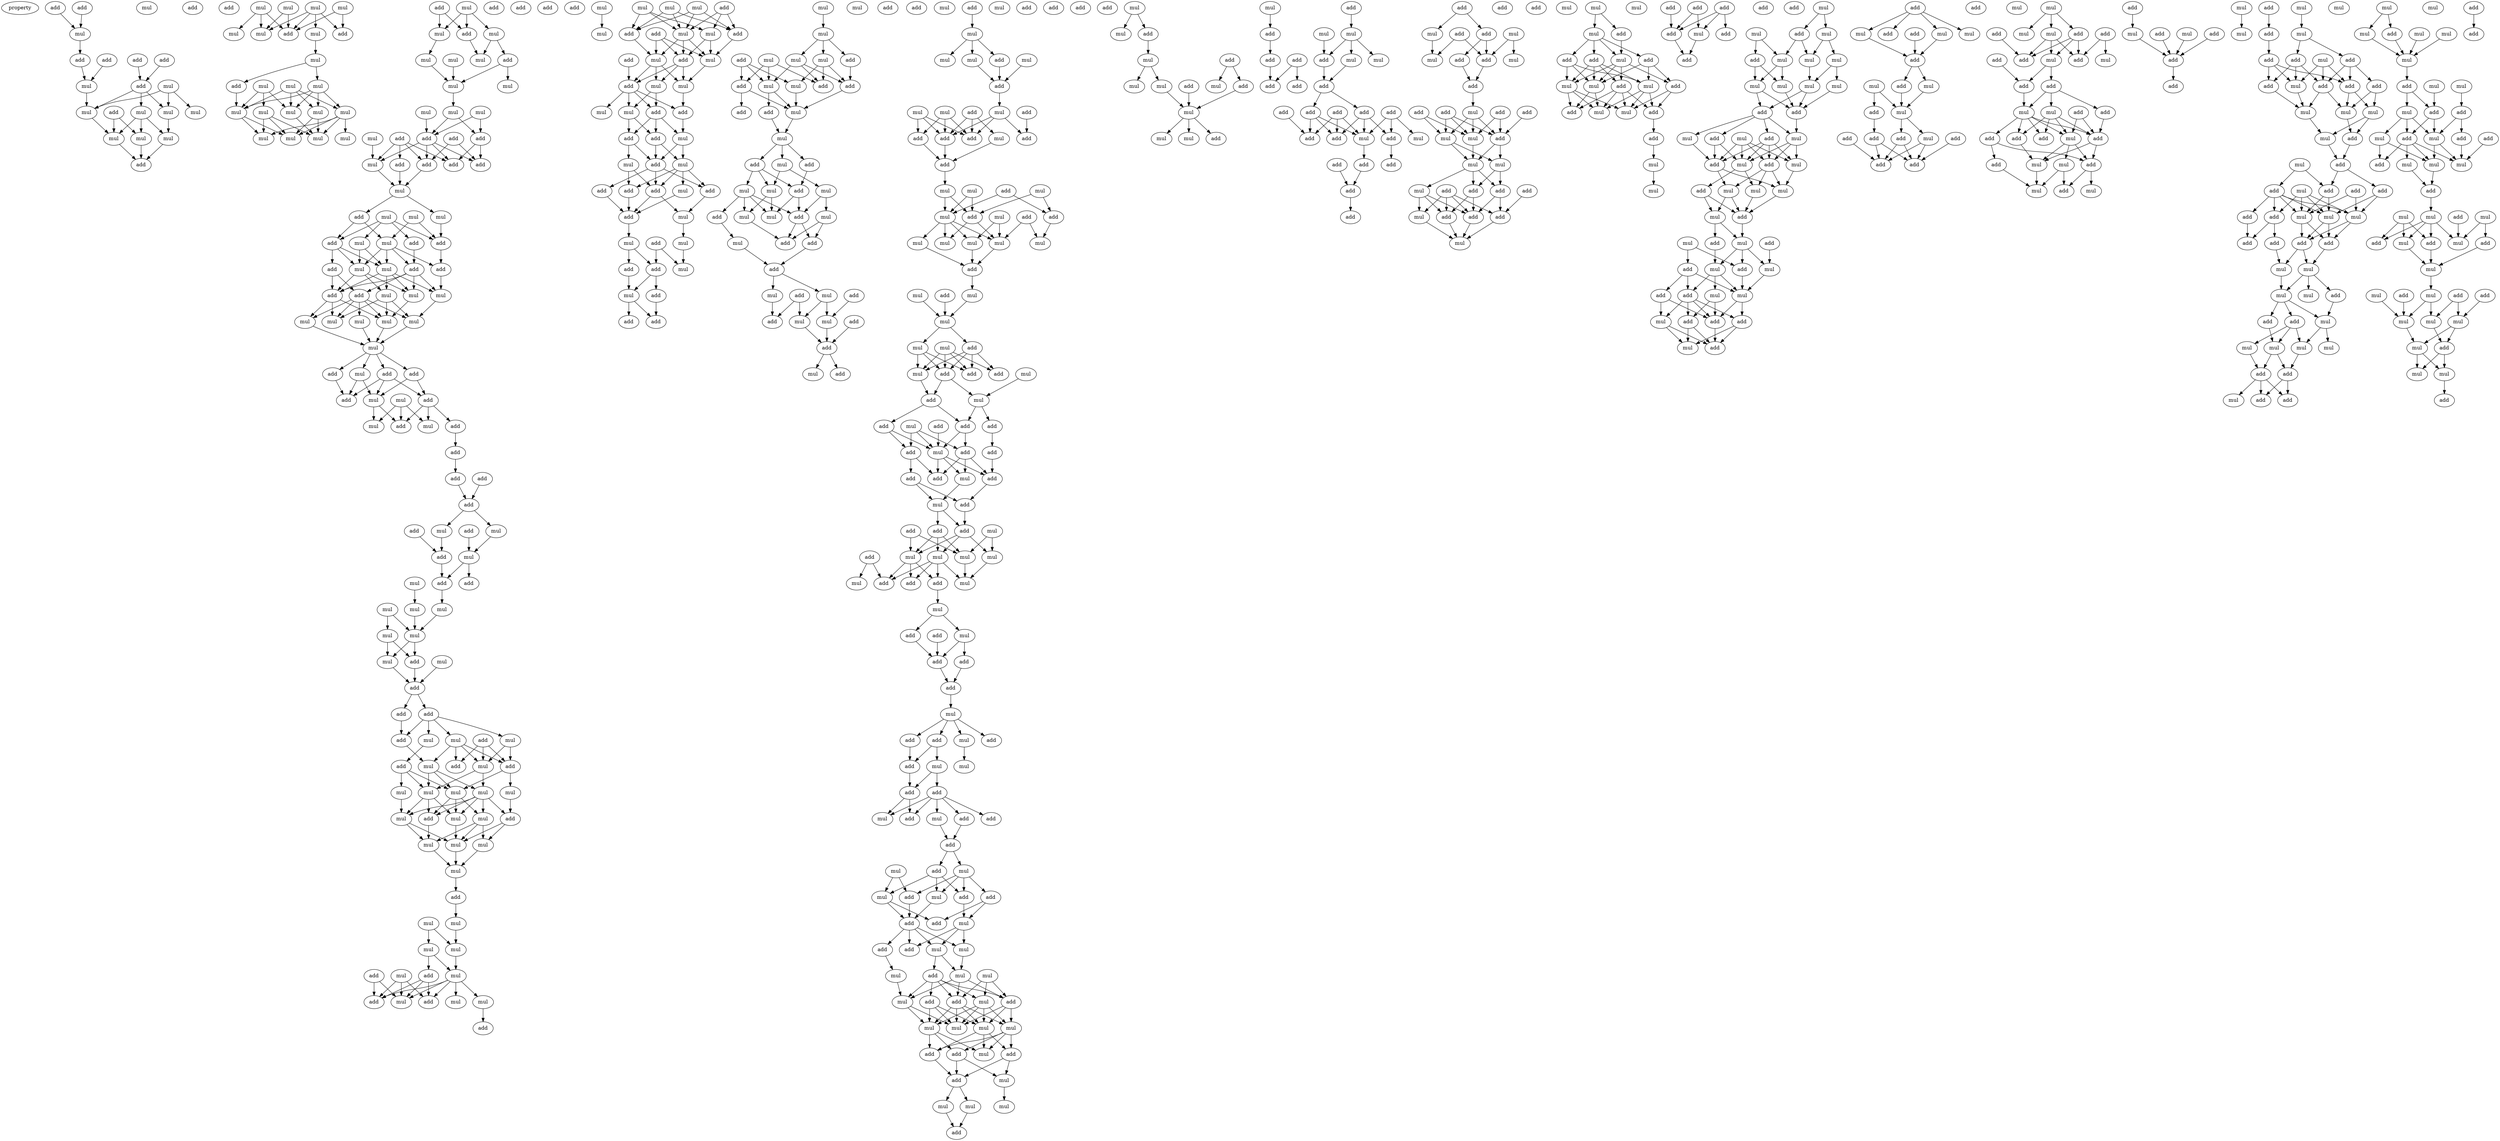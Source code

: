 digraph {
    node [fontcolor=black]
    property [mul=2,lf=1.3]
    0 [ label = add ];
    1 [ label = mul ];
    2 [ label = add ];
    3 [ label = mul ];
    4 [ label = add ];
    5 [ label = add ];
    6 [ label = add ];
    7 [ label = add ];
    8 [ label = add ];
    9 [ label = add ];
    10 [ label = mul ];
    11 [ label = mul ];
    12 [ label = mul ];
    13 [ label = mul ];
    14 [ label = add ];
    15 [ label = mul ];
    16 [ label = mul ];
    17 [ label = mul ];
    18 [ label = mul ];
    19 [ label = mul ];
    20 [ label = add ];
    21 [ label = add ];
    22 [ label = mul ];
    23 [ label = mul ];
    24 [ label = mul ];
    25 [ label = mul ];
    26 [ label = add ];
    27 [ label = mul ];
    28 [ label = mul ];
    29 [ label = add ];
    30 [ label = mul ];
    31 [ label = mul ];
    32 [ label = mul ];
    33 [ label = mul ];
    34 [ label = add ];
    35 [ label = mul ];
    36 [ label = mul ];
    37 [ label = mul ];
    38 [ label = mul ];
    39 [ label = mul ];
    40 [ label = mul ];
    41 [ label = mul ];
    42 [ label = mul ];
    43 [ label = mul ];
    44 [ label = mul ];
    45 [ label = add ];
    46 [ label = mul ];
    47 [ label = mul ];
    48 [ label = add ];
    49 [ label = mul ];
    50 [ label = mul ];
    51 [ label = mul ];
    52 [ label = add ];
    53 [ label = mul ];
    54 [ label = mul ];
    55 [ label = mul ];
    56 [ label = mul ];
    57 [ label = mul ];
    58 [ label = mul ];
    59 [ label = add ];
    60 [ label = add ];
    61 [ label = add ];
    62 [ label = mul ];
    63 [ label = add ];
    64 [ label = add ];
    65 [ label = add ];
    66 [ label = add ];
    67 [ label = add ];
    68 [ label = mul ];
    69 [ label = mul ];
    70 [ label = add ];
    71 [ label = add ];
    72 [ label = mul ];
    73 [ label = mul ];
    74 [ label = mul ];
    75 [ label = mul ];
    76 [ label = add ];
    77 [ label = add ];
    78 [ label = mul ];
    79 [ label = add ];
    80 [ label = add ];
    81 [ label = mul ];
    82 [ label = add ];
    83 [ label = add ];
    84 [ label = mul ];
    85 [ label = mul ];
    86 [ label = add ];
    87 [ label = mul ];
    88 [ label = mul ];
    89 [ label = add ];
    90 [ label = mul ];
    91 [ label = mul ];
    92 [ label = mul ];
    93 [ label = mul ];
    94 [ label = mul ];
    95 [ label = mul ];
    96 [ label = mul ];
    97 [ label = add ];
    98 [ label = add ];
    99 [ label = add ];
    100 [ label = add ];
    101 [ label = mul ];
    102 [ label = add ];
    103 [ label = mul ];
    104 [ label = mul ];
    105 [ label = add ];
    106 [ label = add ];
    107 [ label = mul ];
    108 [ label = add ];
    109 [ label = add ];
    110 [ label = add ];
    111 [ label = add ];
    112 [ label = add ];
    113 [ label = add ];
    114 [ label = add ];
    115 [ label = mul ];
    116 [ label = add ];
    117 [ label = mul ];
    118 [ label = add ];
    119 [ label = mul ];
    120 [ label = mul ];
    121 [ label = add ];
    122 [ label = add ];
    123 [ label = mul ];
    124 [ label = mul ];
    125 [ label = mul ];
    126 [ label = mul ];
    127 [ label = mul ];
    128 [ label = add ];
    129 [ label = add ];
    130 [ label = mul ];
    131 [ label = mul ];
    132 [ label = add ];
    133 [ label = add ];
    134 [ label = add ];
    135 [ label = mul ];
    136 [ label = add ];
    137 [ label = mul ];
    138 [ label = add ];
    139 [ label = mul ];
    140 [ label = add ];
    141 [ label = add ];
    142 [ label = add ];
    143 [ label = mul ];
    144 [ label = mul ];
    145 [ label = mul ];
    146 [ label = mul ];
    147 [ label = mul ];
    148 [ label = mul ];
    149 [ label = mul ];
    150 [ label = mul ];
    151 [ label = mul ];
    152 [ label = mul ];
    153 [ label = add ];
    154 [ label = add ];
    155 [ label = mul ];
    156 [ label = mul ];
    157 [ label = mul ];
    158 [ label = mul ];
    159 [ label = add ];
    160 [ label = mul ];
    161 [ label = mul ];
    162 [ label = mul ];
    163 [ label = mul ];
    164 [ label = mul ];
    165 [ label = add ];
    166 [ label = mul ];
    167 [ label = add ];
    168 [ label = mul ];
    169 [ label = mul ];
    170 [ label = mul ];
    171 [ label = add ];
    172 [ label = add ];
    173 [ label = add ];
    174 [ label = mul ];
    175 [ label = mul ];
    176 [ label = mul ];
    177 [ label = add ];
    178 [ label = mul ];
    179 [ label = mul ];
    180 [ label = add ];
    181 [ label = mul ];
    182 [ label = add ];
    183 [ label = mul ];
    184 [ label = add ];
    185 [ label = add ];
    186 [ label = add ];
    187 [ label = mul ];
    188 [ label = mul ];
    189 [ label = mul ];
    190 [ label = mul ];
    191 [ label = add ];
    192 [ label = add ];
    193 [ label = mul ];
    194 [ label = add ];
    195 [ label = mul ];
    196 [ label = add ];
    197 [ label = add ];
    198 [ label = mul ];
    199 [ label = add ];
    200 [ label = mul ];
    201 [ label = mul ];
    202 [ label = mul ];
    203 [ label = add ];
    204 [ label = add ];
    205 [ label = add ];
    206 [ label = add ];
    207 [ label = mul ];
    208 [ label = add ];
    209 [ label = add ];
    210 [ label = mul ];
    211 [ label = mul ];
    212 [ label = add ];
    213 [ label = mul ];
    214 [ label = add ];
    215 [ label = mul ];
    216 [ label = add ];
    217 [ label = mul ];
    218 [ label = add ];
    219 [ label = add ];
    220 [ label = mul ];
    221 [ label = add ];
    222 [ label = mul ];
    223 [ label = mul ];
    224 [ label = mul ];
    225 [ label = add ];
    226 [ label = add ];
    227 [ label = add ];
    228 [ label = mul ];
    229 [ label = mul ];
    230 [ label = add ];
    231 [ label = add ];
    232 [ label = add ];
    233 [ label = mul ];
    234 [ label = mul ];
    235 [ label = add ];
    236 [ label = mul ];
    237 [ label = mul ];
    238 [ label = add ];
    239 [ label = add ];
    240 [ label = mul ];
    241 [ label = add ];
    242 [ label = mul ];
    243 [ label = mul ];
    244 [ label = add ];
    245 [ label = add ];
    246 [ label = mul ];
    247 [ label = mul ];
    248 [ label = mul ];
    249 [ label = mul ];
    250 [ label = add ];
    251 [ label = add ];
    252 [ label = add ];
    253 [ label = add ];
    254 [ label = add ];
    255 [ label = add ];
    256 [ label = mul ];
    257 [ label = mul ];
    258 [ label = mul ];
    259 [ label = add ];
    260 [ label = mul ];
    261 [ label = add ];
    262 [ label = add ];
    263 [ label = mul ];
    264 [ label = add ];
    265 [ label = mul ];
    266 [ label = add ];
    267 [ label = mul ];
    268 [ label = mul ];
    269 [ label = mul ];
    270 [ label = mul ];
    271 [ label = add ];
    272 [ label = add ];
    273 [ label = mul ];
    274 [ label = add ];
    275 [ label = mul ];
    276 [ label = add ];
    277 [ label = mul ];
    278 [ label = mul ];
    279 [ label = add ];
    280 [ label = add ];
    281 [ label = add ];
    282 [ label = add ];
    283 [ label = mul ];
    284 [ label = add ];
    285 [ label = add ];
    286 [ label = mul ];
    287 [ label = add ];
    288 [ label = mul ];
    289 [ label = mul ];
    290 [ label = add ];
    291 [ label = mul ];
    292 [ label = add ];
    293 [ label = add ];
    294 [ label = mul ];
    295 [ label = mul ];
    296 [ label = mul ];
    297 [ label = mul ];
    298 [ label = mul ];
    299 [ label = mul ];
    300 [ label = add ];
    301 [ label = add ];
    302 [ label = mul ];
    303 [ label = add ];
    304 [ label = mul ];
    305 [ label = mul ];
    306 [ label = add ];
    307 [ label = mul ];
    308 [ label = mul ];
    309 [ label = add ];
    310 [ label = add ];
    311 [ label = mul ];
    312 [ label = add ];
    313 [ label = mul ];
    314 [ label = mul ];
    315 [ label = add ];
    316 [ label = add ];
    317 [ label = add ];
    318 [ label = add ];
    319 [ label = mul ];
    320 [ label = add ];
    321 [ label = add ];
    322 [ label = add ];
    323 [ label = add ];
    324 [ label = mul ];
    325 [ label = add ];
    326 [ label = add ];
    327 [ label = mul ];
    328 [ label = add ];
    329 [ label = add ];
    330 [ label = mul ];
    331 [ label = mul ];
    332 [ label = add ];
    333 [ label = add ];
    334 [ label = add ];
    335 [ label = mul ];
    336 [ label = add ];
    337 [ label = mul ];
    338 [ label = mul ];
    339 [ label = mul ];
    340 [ label = add ];
    341 [ label = mul ];
    342 [ label = mul ];
    343 [ label = add ];
    344 [ label = add ];
    345 [ label = mul ];
    346 [ label = add ];
    347 [ label = add ];
    348 [ label = mul ];
    349 [ label = add ];
    350 [ label = add ];
    351 [ label = add ];
    352 [ label = mul ];
    353 [ label = add ];
    354 [ label = add ];
    355 [ label = mul ];
    356 [ label = add ];
    357 [ label = add ];
    358 [ label = add ];
    359 [ label = mul ];
    360 [ label = mul ];
    361 [ label = add ];
    362 [ label = add ];
    363 [ label = mul ];
    364 [ label = mul ];
    365 [ label = add ];
    366 [ label = add ];
    367 [ label = add ];
    368 [ label = add ];
    369 [ label = mul ];
    370 [ label = mul ];
    371 [ label = add ];
    372 [ label = add ];
    373 [ label = mul ];
    374 [ label = add ];
    375 [ label = mul ];
    376 [ label = add ];
    377 [ label = add ];
    378 [ label = add ];
    379 [ label = mul ];
    380 [ label = add ];
    381 [ label = add ];
    382 [ label = mul ];
    383 [ label = mul ];
    384 [ label = mul ];
    385 [ label = mul ];
    386 [ label = mul ];
    387 [ label = add ];
    388 [ label = mul ];
    389 [ label = add ];
    390 [ label = add ];
    391 [ label = mul ];
    392 [ label = add ];
    393 [ label = mul ];
    394 [ label = mul ];
    395 [ label = mul ];
    396 [ label = mul ];
    397 [ label = add ];
    398 [ label = add ];
    399 [ label = mul ];
    400 [ label = add ];
    401 [ label = mul ];
    402 [ label = add ];
    403 [ label = mul ];
    404 [ label = add ];
    405 [ label = mul ];
    406 [ label = mul ];
    407 [ label = add ];
    408 [ label = mul ];
    409 [ label = mul ];
    410 [ label = add ];
    411 [ label = add ];
    412 [ label = mul ];
    413 [ label = mul ];
    414 [ label = add ];
    415 [ label = mul ];
    416 [ label = mul ];
    417 [ label = add ];
    418 [ label = mul ];
    419 [ label = mul ];
    420 [ label = mul ];
    421 [ label = add ];
    422 [ label = mul ];
    423 [ label = add ];
    424 [ label = add ];
    425 [ label = add ];
    426 [ label = add ];
    427 [ label = add ];
    428 [ label = mul ];
    429 [ label = mul ];
    430 [ label = add ];
    431 [ label = mul ];
    432 [ label = mul ];
    433 [ label = add ];
    434 [ label = add ];
    435 [ label = add ];
    436 [ label = add ];
    437 [ label = add ];
    438 [ label = add ];
    439 [ label = add ];
    440 [ label = add ];
    441 [ label = add ];
    442 [ label = mul ];
    443 [ label = mul ];
    444 [ label = add ];
    445 [ label = add ];
    446 [ label = add ];
    447 [ label = add ];
    448 [ label = add ];
    449 [ label = add ];
    450 [ label = add ];
    451 [ label = mul ];
    452 [ label = mul ];
    453 [ label = add ];
    454 [ label = add ];
    455 [ label = mul ];
    456 [ label = add ];
    457 [ label = mul ];
    458 [ label = add ];
    459 [ label = add ];
    460 [ label = add ];
    461 [ label = mul ];
    462 [ label = add ];
    463 [ label = add ];
    464 [ label = add ];
    465 [ label = mul ];
    466 [ label = mul ];
    467 [ label = add ];
    468 [ label = mul ];
    469 [ label = mul ];
    470 [ label = add ];
    471 [ label = add ];
    472 [ label = add ];
    473 [ label = mul ];
    474 [ label = add ];
    475 [ label = add ];
    476 [ label = add ];
    477 [ label = add ];
    478 [ label = mul ];
    479 [ label = mul ];
    480 [ label = add ];
    481 [ label = add ];
    482 [ label = mul ];
    483 [ label = mul ];
    484 [ label = add ];
    485 [ label = mul ];
    486 [ label = add ];
    487 [ label = mul ];
    488 [ label = add ];
    489 [ label = add ];
    490 [ label = add ];
    491 [ label = mul ];
    492 [ label = add ];
    493 [ label = mul ];
    494 [ label = mul ];
    495 [ label = mul ];
    496 [ label = add ];
    497 [ label = mul ];
    498 [ label = add ];
    499 [ label = add ];
    500 [ label = mul ];
    501 [ label = mul ];
    502 [ label = mul ];
    503 [ label = add ];
    504 [ label = add ];
    505 [ label = add ];
    506 [ label = add ];
    507 [ label = mul ];
    508 [ label = add ];
    509 [ label = add ];
    510 [ label = add ];
    511 [ label = add ];
    512 [ label = mul ];
    513 [ label = mul ];
    514 [ label = mul ];
    515 [ label = add ];
    516 [ label = mul ];
    517 [ label = mul ];
    518 [ label = add ];
    519 [ label = mul ];
    520 [ label = mul ];
    521 [ label = mul ];
    522 [ label = mul ];
    523 [ label = mul ];
    524 [ label = add ];
    525 [ label = add ];
    526 [ label = add ];
    527 [ label = mul ];
    528 [ label = mul ];
    529 [ label = add ];
    530 [ label = mul ];
    531 [ label = add ];
    532 [ label = add ];
    533 [ label = mul ];
    534 [ label = mul ];
    535 [ label = add ];
    536 [ label = mul ];
    537 [ label = mul ];
    538 [ label = mul ];
    539 [ label = mul ];
    540 [ label = add ];
    541 [ label = mul ];
    542 [ label = add ];
    543 [ label = add ];
    544 [ label = mul ];
    545 [ label = add ];
    546 [ label = mul ];
    547 [ label = add ];
    548 [ label = mul ];
    549 [ label = add ];
    550 [ label = mul ];
    551 [ label = add ];
    552 [ label = mul ];
    553 [ label = mul ];
    554 [ label = add ];
    555 [ label = add ];
    556 [ label = add ];
    557 [ label = mul ];
    558 [ label = add ];
    559 [ label = add ];
    560 [ label = mul ];
    561 [ label = add ];
    562 [ label = mul ];
    563 [ label = mul ];
    564 [ label = add ];
    565 [ label = add ];
    566 [ label = add ];
    567 [ label = add ];
    568 [ label = mul ];
    569 [ label = mul ];
    570 [ label = mul ];
    571 [ label = add ];
    572 [ label = add ];
    573 [ label = add ];
    574 [ label = add ];
    575 [ label = add ];
    576 [ label = mul ];
    577 [ label = add ];
    578 [ label = add ];
    579 [ label = mul ];
    580 [ label = mul ];
    581 [ label = mul ];
    582 [ label = add ];
    583 [ label = mul ];
    584 [ label = add ];
    585 [ label = add ];
    586 [ label = mul ];
    587 [ label = mul ];
    588 [ label = add ];
    589 [ label = add ];
    590 [ label = add ];
    591 [ label = add ];
    592 [ label = add ];
    593 [ label = mul ];
    594 [ label = add ];
    595 [ label = mul ];
    596 [ label = add ];
    597 [ label = add ];
    598 [ label = add ];
    599 [ label = mul ];
    600 [ label = add ];
    601 [ label = add ];
    602 [ label = mul ];
    603 [ label = add ];
    604 [ label = mul ];
    605 [ label = add ];
    606 [ label = mul ];
    607 [ label = mul ];
    608 [ label = add ];
    609 [ label = add ];
    610 [ label = add ];
    611 [ label = mul ];
    612 [ label = mul ];
    613 [ label = mul ];
    614 [ label = add ];
    615 [ label = mul ];
    616 [ label = add ];
    617 [ label = add ];
    618 [ label = mul ];
    619 [ label = add ];
    620 [ label = mul ];
    621 [ label = add ];
    622 [ label = mul ];
    623 [ label = add ];
    624 [ label = add ];
    625 [ label = add ];
    626 [ label = add ];
    627 [ label = add ];
    628 [ label = add ];
    629 [ label = mul ];
    630 [ label = add ];
    631 [ label = mul ];
    632 [ label = mul ];
    633 [ label = mul ];
    634 [ label = mul ];
    635 [ label = add ];
    636 [ label = add ];
    637 [ label = mul ];
    638 [ label = mul ];
    639 [ label = add ];
    640 [ label = add ];
    641 [ label = add ];
    642 [ label = add ];
    643 [ label = mul ];
    644 [ label = mul ];
    645 [ label = mul ];
    646 [ label = add ];
    647 [ label = add ];
    648 [ label = add ];
    649 [ label = add ];
    650 [ label = add ];
    651 [ label = add ];
    652 [ label = mul ];
    653 [ label = mul ];
    654 [ label = mul ];
    655 [ label = add ];
    656 [ label = mul ];
    657 [ label = add ];
    658 [ label = mul ];
    659 [ label = add ];
    660 [ label = mul ];
    661 [ label = mul ];
    662 [ label = mul ];
    663 [ label = mul ];
    664 [ label = mul ];
    665 [ label = add ];
    666 [ label = add ];
    667 [ label = mul ];
    668 [ label = add ];
    669 [ label = add ];
    670 [ label = mul ];
    671 [ label = mul ];
    672 [ label = add ];
    673 [ label = mul ];
    674 [ label = mul ];
    675 [ label = mul ];
    676 [ label = mul ];
    677 [ label = add ];
    678 [ label = mul ];
    679 [ label = mul ];
    680 [ label = add ];
    681 [ label = mul ];
    682 [ label = add ];
    683 [ label = mul ];
    684 [ label = add ];
    685 [ label = mul ];
    686 [ label = add ];
    687 [ label = add ];
    688 [ label = add ];
    689 [ label = mul ];
    690 [ label = mul ];
    691 [ label = mul ];
    692 [ label = add ];
    693 [ label = mul ];
    694 [ label = add ];
    695 [ label = mul ];
    696 [ label = mul ];
    697 [ label = add ];
    698 [ label = mul ];
    699 [ label = mul ];
    700 [ label = add ];
    701 [ label = add ];
    702 [ label = mul ];
    703 [ label = mul ];
    704 [ label = add ];
    705 [ label = add ];
    706 [ label = mul ];
    707 [ label = add ];
    708 [ label = mul ];
    709 [ label = mul ];
    710 [ label = mul ];
    711 [ label = mul ];
    712 [ label = add ];
    713 [ label = mul ];
    714 [ label = mul ];
    715 [ label = add ];
    716 [ label = add ];
    717 [ label = add ];
    0 -> 3 [ name = 0 ];
    2 -> 3 [ name = 1 ];
    3 -> 5 [ name = 2 ];
    4 -> 9 [ name = 3 ];
    5 -> 11 [ name = 4 ];
    6 -> 11 [ name = 5 ];
    8 -> 9 [ name = 6 ];
    9 -> 12 [ name = 7 ];
    9 -> 15 [ name = 8 ];
    9 -> 16 [ name = 9 ];
    10 -> 12 [ name = 10 ];
    10 -> 13 [ name = 11 ];
    10 -> 16 [ name = 12 ];
    11 -> 16 [ name = 13 ];
    12 -> 19 [ name = 14 ];
    14 -> 17 [ name = 15 ];
    14 -> 18 [ name = 16 ];
    15 -> 17 [ name = 17 ];
    15 -> 18 [ name = 18 ];
    15 -> 19 [ name = 19 ];
    16 -> 17 [ name = 20 ];
    17 -> 21 [ name = 21 ];
    18 -> 21 [ name = 22 ];
    19 -> 21 [ name = 23 ];
    22 -> 26 [ name = 24 ];
    22 -> 29 [ name = 25 ];
    23 -> 26 [ name = 26 ];
    23 -> 27 [ name = 27 ];
    23 -> 30 [ name = 28 ];
    24 -> 26 [ name = 29 ];
    24 -> 27 [ name = 30 ];
    25 -> 26 [ name = 31 ];
    25 -> 27 [ name = 32 ];
    25 -> 28 [ name = 33 ];
    25 -> 29 [ name = 34 ];
    28 -> 31 [ name = 35 ];
    31 -> 33 [ name = 36 ];
    31 -> 34 [ name = 37 ];
    32 -> 36 [ name = 38 ];
    32 -> 39 [ name = 39 ];
    32 -> 40 [ name = 40 ];
    33 -> 36 [ name = 41 ];
    33 -> 37 [ name = 42 ];
    33 -> 38 [ name = 43 ];
    33 -> 39 [ name = 44 ];
    34 -> 36 [ name = 45 ];
    35 -> 36 [ name = 46 ];
    35 -> 37 [ name = 47 ];
    35 -> 38 [ name = 48 ];
    35 -> 39 [ name = 49 ];
    36 -> 43 [ name = 50 ];
    36 -> 44 [ name = 51 ];
    37 -> 41 [ name = 52 ];
    37 -> 42 [ name = 53 ];
    37 -> 43 [ name = 54 ];
    37 -> 44 [ name = 55 ];
    38 -> 42 [ name = 56 ];
    38 -> 44 [ name = 57 ];
    39 -> 42 [ name = 58 ];
    40 -> 42 [ name = 59 ];
    40 -> 43 [ name = 60 ];
    40 -> 44 [ name = 61 ];
    45 -> 47 [ name = 62 ];
    45 -> 48 [ name = 63 ];
    46 -> 47 [ name = 64 ];
    46 -> 48 [ name = 65 ];
    46 -> 49 [ name = 66 ];
    47 -> 50 [ name = 67 ];
    48 -> 51 [ name = 68 ];
    49 -> 51 [ name = 69 ];
    49 -> 52 [ name = 70 ];
    50 -> 54 [ name = 71 ];
    52 -> 54 [ name = 72 ];
    52 -> 55 [ name = 73 ];
    53 -> 54 [ name = 74 ];
    54 -> 58 [ name = 75 ];
    56 -> 60 [ name = 76 ];
    56 -> 61 [ name = 77 ];
    57 -> 60 [ name = 78 ];
    58 -> 60 [ name = 79 ];
    58 -> 61 [ name = 80 ];
    59 -> 64 [ name = 81 ];
    59 -> 65 [ name = 82 ];
    59 -> 67 [ name = 83 ];
    59 -> 68 [ name = 84 ];
    60 -> 65 [ name = 85 ];
    60 -> 66 [ name = 86 ];
    60 -> 67 [ name = 87 ];
    60 -> 68 [ name = 88 ];
    61 -> 66 [ name = 89 ];
    61 -> 67 [ name = 90 ];
    62 -> 68 [ name = 91 ];
    63 -> 65 [ name = 92 ];
    63 -> 66 [ name = 93 ];
    64 -> 69 [ name = 94 ];
    65 -> 69 [ name = 95 ];
    68 -> 69 [ name = 96 ];
    69 -> 70 [ name = 97 ];
    69 -> 73 [ name = 98 ];
    70 -> 75 [ name = 99 ];
    70 -> 79 [ name = 100 ];
    72 -> 75 [ name = 101 ];
    72 -> 77 [ name = 102 ];
    73 -> 77 [ name = 103 ];
    74 -> 76 [ name = 104 ];
    74 -> 77 [ name = 105 ];
    74 -> 78 [ name = 106 ];
    74 -> 79 [ name = 107 ];
    75 -> 81 [ name = 108 ];
    75 -> 82 [ name = 109 ];
    75 -> 83 [ name = 110 ];
    75 -> 84 [ name = 111 ];
    76 -> 82 [ name = 112 ];
    77 -> 83 [ name = 113 ];
    78 -> 81 [ name = 114 ];
    78 -> 84 [ name = 115 ];
    79 -> 80 [ name = 116 ];
    79 -> 81 [ name = 117 ];
    79 -> 84 [ name = 118 ];
    80 -> 86 [ name = 119 ];
    80 -> 89 [ name = 120 ];
    81 -> 85 [ name = 121 ];
    81 -> 86 [ name = 122 ];
    81 -> 87 [ name = 123 ];
    81 -> 88 [ name = 124 ];
    82 -> 85 [ name = 125 ];
    82 -> 86 [ name = 126 ];
    82 -> 88 [ name = 127 ];
    82 -> 89 [ name = 128 ];
    83 -> 85 [ name = 129 ];
    84 -> 86 [ name = 130 ];
    84 -> 87 [ name = 131 ];
    84 -> 88 [ name = 132 ];
    85 -> 90 [ name = 133 ];
    86 -> 92 [ name = 134 ];
    86 -> 93 [ name = 135 ];
    86 -> 94 [ name = 136 ];
    87 -> 90 [ name = 137 ];
    87 -> 92 [ name = 138 ];
    87 -> 93 [ name = 139 ];
    88 -> 93 [ name = 140 ];
    89 -> 90 [ name = 141 ];
    89 -> 91 [ name = 142 ];
    89 -> 92 [ name = 143 ];
    89 -> 93 [ name = 144 ];
    89 -> 94 [ name = 145 ];
    90 -> 95 [ name = 146 ];
    91 -> 95 [ name = 147 ];
    93 -> 95 [ name = 148 ];
    94 -> 95 [ name = 149 ];
    95 -> 96 [ name = 150 ];
    95 -> 97 [ name = 151 ];
    95 -> 98 [ name = 152 ];
    95 -> 99 [ name = 153 ];
    96 -> 102 [ name = 154 ];
    96 -> 103 [ name = 155 ];
    97 -> 100 [ name = 156 ];
    97 -> 103 [ name = 157 ];
    98 -> 100 [ name = 158 ];
    98 -> 102 [ name = 159 ];
    98 -> 103 [ name = 160 ];
    99 -> 102 [ name = 161 ];
    100 -> 104 [ name = 162 ];
    100 -> 105 [ name = 163 ];
    100 -> 108 [ name = 164 ];
    101 -> 104 [ name = 165 ];
    101 -> 107 [ name = 166 ];
    101 -> 108 [ name = 167 ];
    103 -> 107 [ name = 168 ];
    103 -> 108 [ name = 169 ];
    105 -> 109 [ name = 170 ];
    109 -> 110 [ name = 171 ];
    110 -> 112 [ name = 172 ];
    111 -> 112 [ name = 173 ];
    112 -> 115 [ name = 174 ];
    112 -> 117 [ name = 175 ];
    113 -> 118 [ name = 176 ];
    114 -> 119 [ name = 177 ];
    115 -> 118 [ name = 178 ];
    117 -> 119 [ name = 179 ];
    118 -> 121 [ name = 180 ];
    119 -> 121 [ name = 181 ];
    119 -> 122 [ name = 182 ];
    120 -> 124 [ name = 183 ];
    121 -> 123 [ name = 184 ];
    123 -> 127 [ name = 185 ];
    124 -> 127 [ name = 186 ];
    125 -> 126 [ name = 187 ];
    125 -> 127 [ name = 188 ];
    126 -> 128 [ name = 189 ];
    126 -> 130 [ name = 190 ];
    127 -> 128 [ name = 191 ];
    127 -> 130 [ name = 192 ];
    128 -> 132 [ name = 193 ];
    130 -> 132 [ name = 194 ];
    131 -> 132 [ name = 195 ];
    132 -> 133 [ name = 196 ];
    132 -> 134 [ name = 197 ];
    133 -> 135 [ name = 198 ];
    133 -> 136 [ name = 199 ];
    133 -> 137 [ name = 200 ];
    133 -> 139 [ name = 201 ];
    134 -> 136 [ name = 202 ];
    135 -> 141 [ name = 203 ];
    135 -> 142 [ name = 204 ];
    135 -> 143 [ name = 205 ];
    135 -> 144 [ name = 206 ];
    136 -> 143 [ name = 207 ];
    137 -> 141 [ name = 208 ];
    137 -> 144 [ name = 209 ];
    138 -> 141 [ name = 210 ];
    138 -> 142 [ name = 211 ];
    138 -> 144 [ name = 212 ];
    139 -> 140 [ name = 213 ];
    140 -> 145 [ name = 214 ];
    140 -> 146 [ name = 215 ];
    140 -> 149 [ name = 216 ];
    141 -> 148 [ name = 217 ];
    141 -> 149 [ name = 218 ];
    143 -> 145 [ name = 219 ];
    143 -> 147 [ name = 220 ];
    143 -> 149 [ name = 221 ];
    144 -> 145 [ name = 222 ];
    144 -> 147 [ name = 223 ];
    145 -> 151 [ name = 224 ];
    145 -> 152 [ name = 225 ];
    145 -> 153 [ name = 226 ];
    146 -> 152 [ name = 227 ];
    147 -> 150 [ name = 228 ];
    147 -> 151 [ name = 229 ];
    147 -> 152 [ name = 230 ];
    147 -> 153 [ name = 231 ];
    147 -> 154 [ name = 232 ];
    148 -> 154 [ name = 233 ];
    149 -> 150 [ name = 234 ];
    149 -> 151 [ name = 235 ];
    149 -> 153 [ name = 236 ];
    150 -> 155 [ name = 237 ];
    150 -> 156 [ name = 238 ];
    150 -> 157 [ name = 239 ];
    151 -> 156 [ name = 240 ];
    152 -> 155 [ name = 241 ];
    152 -> 156 [ name = 242 ];
    153 -> 155 [ name = 243 ];
    154 -> 156 [ name = 244 ];
    154 -> 157 [ name = 245 ];
    155 -> 158 [ name = 246 ];
    156 -> 158 [ name = 247 ];
    157 -> 158 [ name = 248 ];
    158 -> 159 [ name = 249 ];
    159 -> 160 [ name = 250 ];
    160 -> 163 [ name = 251 ];
    161 -> 162 [ name = 252 ];
    161 -> 163 [ name = 253 ];
    162 -> 164 [ name = 254 ];
    162 -> 167 [ name = 255 ];
    163 -> 164 [ name = 256 ];
    164 -> 168 [ name = 257 ];
    164 -> 169 [ name = 258 ];
    164 -> 170 [ name = 259 ];
    164 -> 171 [ name = 260 ];
    164 -> 172 [ name = 261 ];
    165 -> 168 [ name = 262 ];
    165 -> 172 [ name = 263 ];
    166 -> 168 [ name = 264 ];
    166 -> 171 [ name = 265 ];
    166 -> 172 [ name = 266 ];
    167 -> 168 [ name = 267 ];
    167 -> 171 [ name = 268 ];
    167 -> 172 [ name = 269 ];
    169 -> 173 [ name = 270 ];
    174 -> 176 [ name = 271 ];
    175 -> 181 [ name = 272 ];
    175 -> 182 [ name = 273 ];
    175 -> 184 [ name = 274 ];
    177 -> 181 [ name = 275 ];
    177 -> 182 [ name = 276 ];
    177 -> 183 [ name = 277 ];
    178 -> 181 [ name = 278 ];
    178 -> 183 [ name = 279 ];
    178 -> 184 [ name = 280 ];
    179 -> 181 [ name = 281 ];
    179 -> 182 [ name = 282 ];
    179 -> 184 [ name = 283 ];
    180 -> 186 [ name = 284 ];
    180 -> 187 [ name = 285 ];
    180 -> 188 [ name = 286 ];
    181 -> 186 [ name = 287 ];
    181 -> 187 [ name = 288 ];
    181 -> 188 [ name = 289 ];
    182 -> 188 [ name = 290 ];
    183 -> 186 [ name = 291 ];
    183 -> 188 [ name = 292 ];
    184 -> 187 [ name = 293 ];
    185 -> 191 [ name = 294 ];
    186 -> 189 [ name = 295 ];
    186 -> 190 [ name = 296 ];
    186 -> 191 [ name = 297 ];
    187 -> 189 [ name = 298 ];
    187 -> 190 [ name = 299 ];
    187 -> 191 [ name = 300 ];
    188 -> 189 [ name = 301 ];
    189 -> 194 [ name = 302 ];
    190 -> 192 [ name = 303 ];
    190 -> 195 [ name = 304 ];
    191 -> 192 [ name = 305 ];
    191 -> 193 [ name = 306 ];
    191 -> 194 [ name = 307 ];
    191 -> 195 [ name = 308 ];
    192 -> 196 [ name = 309 ];
    192 -> 197 [ name = 310 ];
    192 -> 198 [ name = 311 ];
    194 -> 198 [ name = 312 ];
    195 -> 196 [ name = 313 ];
    195 -> 197 [ name = 314 ];
    196 -> 199 [ name = 315 ];
    196 -> 201 [ name = 316 ];
    197 -> 199 [ name = 317 ];
    197 -> 200 [ name = 318 ];
    198 -> 199 [ name = 319 ];
    198 -> 201 [ name = 320 ];
    199 -> 203 [ name = 321 ];
    199 -> 205 [ name = 322 ];
    199 -> 206 [ name = 323 ];
    200 -> 203 [ name = 324 ];
    200 -> 204 [ name = 325 ];
    201 -> 202 [ name = 326 ];
    201 -> 203 [ name = 327 ];
    201 -> 204 [ name = 328 ];
    201 -> 205 [ name = 329 ];
    202 -> 208 [ name = 330 ];
    203 -> 207 [ name = 331 ];
    203 -> 208 [ name = 332 ];
    204 -> 208 [ name = 333 ];
    205 -> 207 [ name = 334 ];
    206 -> 208 [ name = 335 ];
    207 -> 211 [ name = 336 ];
    208 -> 210 [ name = 337 ];
    209 -> 213 [ name = 338 ];
    209 -> 214 [ name = 339 ];
    210 -> 212 [ name = 340 ];
    210 -> 214 [ name = 341 ];
    211 -> 213 [ name = 342 ];
    212 -> 215 [ name = 343 ];
    214 -> 215 [ name = 344 ];
    214 -> 216 [ name = 345 ];
    215 -> 218 [ name = 346 ];
    215 -> 219 [ name = 347 ];
    216 -> 218 [ name = 348 ];
    217 -> 220 [ name = 349 ];
    220 -> 221 [ name = 350 ];
    220 -> 222 [ name = 351 ];
    220 -> 224 [ name = 352 ];
    221 -> 230 [ name = 353 ];
    222 -> 226 [ name = 354 ];
    222 -> 228 [ name = 355 ];
    222 -> 230 [ name = 356 ];
    223 -> 226 [ name = 357 ];
    223 -> 227 [ name = 358 ];
    223 -> 228 [ name = 359 ];
    224 -> 226 [ name = 360 ];
    224 -> 229 [ name = 361 ];
    224 -> 230 [ name = 362 ];
    225 -> 227 [ name = 363 ];
    225 -> 228 [ name = 364 ];
    225 -> 229 [ name = 365 ];
    227 -> 232 [ name = 366 ];
    227 -> 233 [ name = 367 ];
    228 -> 231 [ name = 368 ];
    228 -> 233 [ name = 369 ];
    229 -> 233 [ name = 370 ];
    230 -> 233 [ name = 371 ];
    231 -> 234 [ name = 372 ];
    233 -> 234 [ name = 373 ];
    234 -> 235 [ name = 374 ];
    234 -> 236 [ name = 375 ];
    234 -> 238 [ name = 376 ];
    235 -> 240 [ name = 377 ];
    235 -> 241 [ name = 378 ];
    235 -> 243 [ name = 379 ];
    236 -> 240 [ name = 380 ];
    236 -> 242 [ name = 381 ];
    238 -> 241 [ name = 382 ];
    240 -> 246 [ name = 383 ];
    240 -> 248 [ name = 384 ];
    241 -> 244 [ name = 385 ];
    241 -> 246 [ name = 386 ];
    242 -> 244 [ name = 387 ];
    242 -> 247 [ name = 388 ];
    243 -> 244 [ name = 389 ];
    243 -> 245 [ name = 390 ];
    243 -> 246 [ name = 391 ];
    243 -> 248 [ name = 392 ];
    244 -> 250 [ name = 393 ];
    244 -> 251 [ name = 394 ];
    245 -> 249 [ name = 395 ];
    247 -> 250 [ name = 396 ];
    247 -> 251 [ name = 397 ];
    248 -> 251 [ name = 398 ];
    249 -> 252 [ name = 399 ];
    250 -> 252 [ name = 400 ];
    252 -> 256 [ name = 401 ];
    252 -> 257 [ name = 402 ];
    253 -> 258 [ name = 403 ];
    254 -> 260 [ name = 404 ];
    254 -> 261 [ name = 405 ];
    256 -> 261 [ name = 406 ];
    257 -> 258 [ name = 407 ];
    257 -> 260 [ name = 408 ];
    258 -> 262 [ name = 409 ];
    259 -> 262 [ name = 410 ];
    260 -> 262 [ name = 411 ];
    262 -> 263 [ name = 412 ];
    262 -> 264 [ name = 413 ];
    266 -> 268 [ name = 414 ];
    268 -> 269 [ name = 415 ];
    268 -> 271 [ name = 416 ];
    268 -> 273 [ name = 417 ];
    269 -> 274 [ name = 418 ];
    270 -> 274 [ name = 419 ];
    271 -> 274 [ name = 420 ];
    274 -> 278 [ name = 421 ];
    275 -> 280 [ name = 422 ];
    275 -> 281 [ name = 423 ];
    275 -> 282 [ name = 424 ];
    276 -> 284 [ name = 425 ];
    277 -> 280 [ name = 426 ];
    277 -> 281 [ name = 427 ];
    277 -> 282 [ name = 428 ];
    278 -> 281 [ name = 429 ];
    278 -> 282 [ name = 430 ];
    278 -> 284 [ name = 431 ];
    279 -> 281 [ name = 432 ];
    279 -> 282 [ name = 433 ];
    279 -> 283 [ name = 434 ];
    280 -> 285 [ name = 435 ];
    281 -> 285 [ name = 436 ];
    283 -> 285 [ name = 437 ];
    285 -> 289 [ name = 438 ];
    286 -> 292 [ name = 439 ];
    286 -> 293 [ name = 440 ];
    287 -> 292 [ name = 441 ];
    287 -> 294 [ name = 442 ];
    288 -> 293 [ name = 443 ];
    288 -> 294 [ name = 444 ];
    289 -> 293 [ name = 445 ];
    289 -> 294 [ name = 446 ];
    290 -> 298 [ name = 447 ];
    290 -> 299 [ name = 448 ];
    291 -> 295 [ name = 449 ];
    291 -> 299 [ name = 450 ];
    292 -> 298 [ name = 451 ];
    293 -> 296 [ name = 452 ];
    293 -> 299 [ name = 453 ];
    294 -> 295 [ name = 454 ];
    294 -> 296 [ name = 455 ];
    294 -> 297 [ name = 456 ];
    294 -> 299 [ name = 457 ];
    295 -> 300 [ name = 458 ];
    297 -> 300 [ name = 459 ];
    299 -> 300 [ name = 460 ];
    300 -> 304 [ name = 461 ];
    302 -> 305 [ name = 462 ];
    303 -> 305 [ name = 463 ];
    304 -> 305 [ name = 464 ];
    305 -> 306 [ name = 465 ];
    305 -> 307 [ name = 466 ];
    306 -> 309 [ name = 467 ];
    306 -> 310 [ name = 468 ];
    306 -> 312 [ name = 469 ];
    306 -> 313 [ name = 470 ];
    307 -> 310 [ name = 471 ];
    307 -> 312 [ name = 472 ];
    307 -> 313 [ name = 473 ];
    308 -> 309 [ name = 474 ];
    308 -> 310 [ name = 475 ];
    308 -> 312 [ name = 476 ];
    308 -> 313 [ name = 477 ];
    311 -> 314 [ name = 478 ];
    312 -> 314 [ name = 479 ];
    312 -> 315 [ name = 480 ];
    313 -> 315 [ name = 481 ];
    314 -> 316 [ name = 482 ];
    314 -> 317 [ name = 483 ];
    315 -> 317 [ name = 484 ];
    315 -> 318 [ name = 485 ];
    316 -> 322 [ name = 486 ];
    317 -> 321 [ name = 487 ];
    317 -> 324 [ name = 488 ];
    318 -> 323 [ name = 489 ];
    318 -> 324 [ name = 490 ];
    319 -> 321 [ name = 491 ];
    319 -> 323 [ name = 492 ];
    319 -> 324 [ name = 493 ];
    320 -> 324 [ name = 494 ];
    321 -> 325 [ name = 495 ];
    321 -> 326 [ name = 496 ];
    321 -> 327 [ name = 497 ];
    322 -> 326 [ name = 498 ];
    323 -> 325 [ name = 499 ];
    323 -> 328 [ name = 500 ];
    324 -> 325 [ name = 501 ];
    324 -> 326 [ name = 502 ];
    324 -> 327 [ name = 503 ];
    326 -> 329 [ name = 504 ];
    327 -> 330 [ name = 505 ];
    328 -> 329 [ name = 506 ];
    328 -> 330 [ name = 507 ];
    329 -> 333 [ name = 508 ];
    330 -> 332 [ name = 509 ];
    330 -> 333 [ name = 510 ];
    331 -> 337 [ name = 511 ];
    331 -> 339 [ name = 512 ];
    332 -> 335 [ name = 513 ];
    332 -> 338 [ name = 514 ];
    332 -> 339 [ name = 515 ];
    333 -> 335 [ name = 516 ];
    333 -> 337 [ name = 517 ];
    333 -> 338 [ name = 518 ];
    334 -> 338 [ name = 519 ];
    334 -> 339 [ name = 520 ];
    335 -> 340 [ name = 521 ];
    335 -> 342 [ name = 522 ];
    335 -> 343 [ name = 523 ];
    335 -> 344 [ name = 524 ];
    336 -> 341 [ name = 525 ];
    336 -> 343 [ name = 526 ];
    337 -> 342 [ name = 527 ];
    338 -> 340 [ name = 528 ];
    338 -> 343 [ name = 529 ];
    338 -> 344 [ name = 530 ];
    339 -> 342 [ name = 531 ];
    344 -> 345 [ name = 532 ];
    345 -> 346 [ name = 533 ];
    345 -> 348 [ name = 534 ];
    346 -> 349 [ name = 535 ];
    347 -> 349 [ name = 536 ];
    348 -> 349 [ name = 537 ];
    348 -> 350 [ name = 538 ];
    349 -> 351 [ name = 539 ];
    350 -> 351 [ name = 540 ];
    351 -> 352 [ name = 541 ];
    352 -> 354 [ name = 542 ];
    352 -> 355 [ name = 543 ];
    352 -> 356 [ name = 544 ];
    352 -> 357 [ name = 545 ];
    354 -> 358 [ name = 546 ];
    354 -> 359 [ name = 547 ];
    355 -> 360 [ name = 548 ];
    356 -> 358 [ name = 549 ];
    358 -> 361 [ name = 550 ];
    359 -> 361 [ name = 551 ];
    359 -> 362 [ name = 552 ];
    361 -> 364 [ name = 553 ];
    361 -> 365 [ name = 554 ];
    362 -> 363 [ name = 555 ];
    362 -> 364 [ name = 556 ];
    362 -> 365 [ name = 557 ];
    362 -> 366 [ name = 558 ];
    362 -> 367 [ name = 559 ];
    363 -> 368 [ name = 560 ];
    367 -> 368 [ name = 561 ];
    368 -> 369 [ name = 562 ];
    368 -> 371 [ name = 563 ];
    369 -> 372 [ name = 564 ];
    369 -> 373 [ name = 565 ];
    369 -> 374 [ name = 566 ];
    369 -> 376 [ name = 567 ];
    370 -> 375 [ name = 568 ];
    370 -> 376 [ name = 569 ];
    371 -> 373 [ name = 570 ];
    371 -> 374 [ name = 571 ];
    371 -> 375 [ name = 572 ];
    372 -> 377 [ name = 573 ];
    372 -> 379 [ name = 574 ];
    373 -> 378 [ name = 575 ];
    374 -> 379 [ name = 576 ];
    375 -> 377 [ name = 577 ];
    375 -> 378 [ name = 578 ];
    376 -> 378 [ name = 579 ];
    378 -> 380 [ name = 580 ];
    378 -> 381 [ name = 581 ];
    378 -> 382 [ name = 582 ];
    378 -> 383 [ name = 583 ];
    379 -> 381 [ name = 584 ];
    379 -> 382 [ name = 585 ];
    379 -> 383 [ name = 586 ];
    380 -> 386 [ name = 587 ];
    382 -> 385 [ name = 588 ];
    383 -> 385 [ name = 589 ];
    383 -> 387 [ name = 590 ];
    384 -> 388 [ name = 591 ];
    384 -> 389 [ name = 592 ];
    384 -> 390 [ name = 593 ];
    385 -> 389 [ name = 594 ];
    385 -> 390 [ name = 595 ];
    385 -> 391 [ name = 596 ];
    386 -> 391 [ name = 597 ];
    387 -> 388 [ name = 598 ];
    387 -> 389 [ name = 599 ];
    387 -> 390 [ name = 600 ];
    387 -> 391 [ name = 601 ];
    387 -> 392 [ name = 602 ];
    388 -> 393 [ name = 603 ];
    388 -> 394 [ name = 604 ];
    388 -> 395 [ name = 605 ];
    388 -> 396 [ name = 606 ];
    389 -> 393 [ name = 607 ];
    389 -> 394 [ name = 608 ];
    389 -> 395 [ name = 609 ];
    389 -> 396 [ name = 610 ];
    390 -> 394 [ name = 611 ];
    390 -> 395 [ name = 612 ];
    390 -> 396 [ name = 613 ];
    391 -> 393 [ name = 614 ];
    391 -> 394 [ name = 615 ];
    392 -> 393 [ name = 616 ];
    392 -> 394 [ name = 617 ];
    392 -> 395 [ name = 618 ];
    393 -> 397 [ name = 619 ];
    393 -> 398 [ name = 620 ];
    393 -> 399 [ name = 621 ];
    395 -> 398 [ name = 622 ];
    395 -> 399 [ name = 623 ];
    395 -> 400 [ name = 624 ];
    396 -> 397 [ name = 625 ];
    396 -> 398 [ name = 626 ];
    396 -> 399 [ name = 627 ];
    396 -> 400 [ name = 628 ];
    397 -> 401 [ name = 629 ];
    397 -> 402 [ name = 630 ];
    398 -> 402 [ name = 631 ];
    400 -> 401 [ name = 632 ];
    400 -> 402 [ name = 633 ];
    401 -> 406 [ name = 634 ];
    402 -> 403 [ name = 635 ];
    402 -> 405 [ name = 636 ];
    403 -> 407 [ name = 637 ];
    405 -> 407 [ name = 638 ];
    408 -> 409 [ name = 639 ];
    408 -> 410 [ name = 640 ];
    410 -> 412 [ name = 641 ];
    411 -> 413 [ name = 642 ];
    411 -> 417 [ name = 643 ];
    412 -> 415 [ name = 644 ];
    412 -> 416 [ name = 645 ];
    414 -> 418 [ name = 646 ];
    416 -> 418 [ name = 647 ];
    417 -> 418 [ name = 648 ];
    418 -> 419 [ name = 649 ];
    418 -> 420 [ name = 650 ];
    418 -> 421 [ name = 651 ];
    422 -> 423 [ name = 652 ];
    423 -> 425 [ name = 653 ];
    424 -> 427 [ name = 654 ];
    424 -> 430 [ name = 655 ];
    425 -> 427 [ name = 656 ];
    426 -> 429 [ name = 657 ];
    428 -> 433 [ name = 658 ];
    429 -> 431 [ name = 659 ];
    429 -> 432 [ name = 660 ];
    429 -> 433 [ name = 661 ];
    431 -> 434 [ name = 662 ];
    433 -> 434 [ name = 663 ];
    434 -> 437 [ name = 664 ];
    434 -> 438 [ name = 665 ];
    435 -> 440 [ name = 666 ];
    435 -> 441 [ name = 667 ];
    435 -> 443 [ name = 668 ];
    436 -> 440 [ name = 669 ];
    437 -> 441 [ name = 670 ];
    437 -> 443 [ name = 671 ];
    437 -> 444 [ name = 672 ];
    438 -> 440 [ name = 673 ];
    438 -> 441 [ name = 674 ];
    438 -> 443 [ name = 675 ];
    439 -> 442 [ name = 676 ];
    439 -> 443 [ name = 677 ];
    439 -> 444 [ name = 678 ];
    443 -> 447 [ name = 679 ];
    444 -> 446 [ name = 680 ];
    445 -> 448 [ name = 681 ];
    447 -> 448 [ name = 682 ];
    448 -> 449 [ name = 683 ];
    450 -> 452 [ name = 684 ];
    450 -> 454 [ name = 685 ];
    451 -> 455 [ name = 686 ];
    451 -> 456 [ name = 687 ];
    452 -> 457 [ name = 688 ];
    453 -> 456 [ name = 689 ];
    453 -> 457 [ name = 690 ];
    454 -> 456 [ name = 691 ];
    454 -> 458 [ name = 692 ];
    456 -> 459 [ name = 693 ];
    458 -> 459 [ name = 694 ];
    459 -> 461 [ name = 695 ];
    460 -> 465 [ name = 696 ];
    460 -> 466 [ name = 697 ];
    461 -> 465 [ name = 698 ];
    461 -> 466 [ name = 699 ];
    461 -> 467 [ name = 700 ];
    462 -> 465 [ name = 701 ];
    462 -> 467 [ name = 702 ];
    463 -> 465 [ name = 703 ];
    463 -> 466 [ name = 704 ];
    463 -> 467 [ name = 705 ];
    464 -> 467 [ name = 706 ];
    465 -> 468 [ name = 707 ];
    466 -> 468 [ name = 708 ];
    466 -> 469 [ name = 709 ];
    467 -> 468 [ name = 710 ];
    467 -> 469 [ name = 711 ];
    468 -> 470 [ name = 712 ];
    468 -> 471 [ name = 713 ];
    468 -> 473 [ name = 714 ];
    469 -> 470 [ name = 715 ];
    469 -> 471 [ name = 716 ];
    470 -> 475 [ name = 717 ];
    470 -> 477 [ name = 718 ];
    471 -> 476 [ name = 719 ];
    471 -> 477 [ name = 720 ];
    472 -> 475 [ name = 721 ];
    472 -> 476 [ name = 722 ];
    472 -> 477 [ name = 723 ];
    472 -> 478 [ name = 724 ];
    473 -> 476 [ name = 725 ];
    473 -> 477 [ name = 726 ];
    473 -> 478 [ name = 727 ];
    474 -> 475 [ name = 728 ];
    475 -> 479 [ name = 729 ];
    476 -> 479 [ name = 730 ];
    477 -> 479 [ name = 731 ];
    478 -> 479 [ name = 732 ];
    483 -> 484 [ name = 733 ];
    483 -> 485 [ name = 734 ];
    484 -> 487 [ name = 735 ];
    485 -> 486 [ name = 736 ];
    485 -> 487 [ name = 737 ];
    485 -> 488 [ name = 738 ];
    485 -> 489 [ name = 739 ];
    486 -> 490 [ name = 740 ];
    486 -> 491 [ name = 741 ];
    486 -> 493 [ name = 742 ];
    486 -> 494 [ name = 743 ];
    487 -> 490 [ name = 744 ];
    487 -> 492 [ name = 745 ];
    487 -> 493 [ name = 746 ];
    487 -> 494 [ name = 747 ];
    488 -> 491 [ name = 748 ];
    488 -> 492 [ name = 749 ];
    488 -> 493 [ name = 750 ];
    489 -> 491 [ name = 751 ];
    489 -> 493 [ name = 752 ];
    489 -> 494 [ name = 753 ];
    490 -> 495 [ name = 754 ];
    490 -> 496 [ name = 755 ];
    490 -> 497 [ name = 756 ];
    490 -> 498 [ name = 757 ];
    491 -> 495 [ name = 758 ];
    491 -> 496 [ name = 759 ];
    491 -> 497 [ name = 760 ];
    492 -> 495 [ name = 761 ];
    492 -> 496 [ name = 762 ];
    493 -> 497 [ name = 763 ];
    493 -> 498 [ name = 764 ];
    494 -> 495 [ name = 765 ];
    494 -> 497 [ name = 766 ];
    494 -> 498 [ name = 767 ];
    496 -> 499 [ name = 768 ];
    499 -> 500 [ name = 769 ];
    500 -> 502 [ name = 770 ];
    503 -> 506 [ name = 771 ];
    504 -> 506 [ name = 772 ];
    504 -> 507 [ name = 773 ];
    505 -> 506 [ name = 774 ];
    505 -> 507 [ name = 775 ];
    505 -> 508 [ name = 776 ];
    506 -> 509 [ name = 777 ];
    507 -> 509 [ name = 778 ];
    512 -> 513 [ name = 779 ];
    512 -> 515 [ name = 780 ];
    513 -> 516 [ name = 781 ];
    513 -> 519 [ name = 782 ];
    514 -> 517 [ name = 783 ];
    514 -> 518 [ name = 784 ];
    515 -> 516 [ name = 785 ];
    515 -> 517 [ name = 786 ];
    516 -> 523 [ name = 787 ];
    517 -> 520 [ name = 788 ];
    517 -> 522 [ name = 789 ];
    518 -> 520 [ name = 790 ];
    518 -> 522 [ name = 791 ];
    519 -> 521 [ name = 792 ];
    519 -> 523 [ name = 793 ];
    520 -> 524 [ name = 794 ];
    520 -> 525 [ name = 795 ];
    521 -> 524 [ name = 796 ];
    522 -> 524 [ name = 797 ];
    523 -> 524 [ name = 798 ];
    523 -> 525 [ name = 799 ];
    524 -> 527 [ name = 800 ];
    525 -> 526 [ name = 801 ];
    525 -> 527 [ name = 802 ];
    525 -> 529 [ name = 803 ];
    525 -> 530 [ name = 804 ];
    526 -> 531 [ name = 805 ];
    526 -> 534 [ name = 806 ];
    527 -> 532 [ name = 807 ];
    527 -> 533 [ name = 808 ];
    527 -> 534 [ name = 809 ];
    528 -> 531 [ name = 810 ];
    528 -> 532 [ name = 811 ];
    528 -> 533 [ name = 812 ];
    528 -> 534 [ name = 813 ];
    529 -> 531 [ name = 814 ];
    529 -> 532 [ name = 815 ];
    529 -> 533 [ name = 816 ];
    529 -> 534 [ name = 817 ];
    530 -> 531 [ name = 818 ];
    531 -> 537 [ name = 819 ];
    531 -> 538 [ name = 820 ];
    532 -> 536 [ name = 821 ];
    532 -> 537 [ name = 822 ];
    532 -> 538 [ name = 823 ];
    533 -> 538 [ name = 824 ];
    534 -> 535 [ name = 825 ];
    534 -> 536 [ name = 826 ];
    535 -> 539 [ name = 827 ];
    535 -> 540 [ name = 828 ];
    536 -> 540 [ name = 829 ];
    537 -> 539 [ name = 830 ];
    537 -> 540 [ name = 831 ];
    538 -> 540 [ name = 832 ];
    539 -> 542 [ name = 833 ];
    539 -> 544 [ name = 834 ];
    540 -> 544 [ name = 835 ];
    541 -> 545 [ name = 836 ];
    541 -> 547 [ name = 837 ];
    542 -> 548 [ name = 838 ];
    543 -> 546 [ name = 839 ];
    544 -> 545 [ name = 840 ];
    544 -> 546 [ name = 841 ];
    544 -> 548 [ name = 842 ];
    545 -> 552 [ name = 843 ];
    546 -> 552 [ name = 844 ];
    547 -> 549 [ name = 845 ];
    547 -> 551 [ name = 846 ];
    547 -> 552 [ name = 847 ];
    548 -> 549 [ name = 848 ];
    548 -> 550 [ name = 849 ];
    548 -> 552 [ name = 850 ];
    549 -> 553 [ name = 851 ];
    549 -> 554 [ name = 852 ];
    549 -> 555 [ name = 853 ];
    549 -> 556 [ name = 854 ];
    550 -> 554 [ name = 855 ];
    550 -> 556 [ name = 856 ];
    551 -> 553 [ name = 857 ];
    551 -> 556 [ name = 858 ];
    552 -> 555 [ name = 859 ];
    552 -> 556 [ name = 860 ];
    553 -> 557 [ name = 861 ];
    553 -> 558 [ name = 862 ];
    554 -> 557 [ name = 863 ];
    554 -> 558 [ name = 864 ];
    555 -> 557 [ name = 865 ];
    555 -> 558 [ name = 866 ];
    556 -> 558 [ name = 867 ];
    559 -> 560 [ name = 868 ];
    559 -> 562 [ name = 869 ];
    559 -> 563 [ name = 870 ];
    559 -> 564 [ name = 871 ];
    560 -> 565 [ name = 872 ];
    561 -> 565 [ name = 873 ];
    562 -> 565 [ name = 874 ];
    565 -> 567 [ name = 875 ];
    565 -> 568 [ name = 876 ];
    567 -> 570 [ name = 877 ];
    568 -> 570 [ name = 878 ];
    569 -> 570 [ name = 879 ];
    569 -> 571 [ name = 880 ];
    570 -> 575 [ name = 881 ];
    570 -> 576 [ name = 882 ];
    571 -> 574 [ name = 883 ];
    572 -> 578 [ name = 884 ];
    573 -> 577 [ name = 885 ];
    574 -> 577 [ name = 886 ];
    574 -> 578 [ name = 887 ];
    575 -> 577 [ name = 888 ];
    575 -> 578 [ name = 889 ];
    576 -> 577 [ name = 890 ];
    576 -> 578 [ name = 891 ];
    580 -> 581 [ name = 892 ];
    580 -> 583 [ name = 893 ];
    580 -> 585 [ name = 894 ];
    582 -> 590 [ name = 895 ];
    583 -> 587 [ name = 896 ];
    583 -> 589 [ name = 897 ];
    583 -> 590 [ name = 898 ];
    584 -> 586 [ name = 899 ];
    584 -> 589 [ name = 900 ];
    585 -> 587 [ name = 901 ];
    585 -> 589 [ name = 902 ];
    585 -> 590 [ name = 903 ];
    587 -> 591 [ name = 904 ];
    587 -> 592 [ name = 905 ];
    588 -> 591 [ name = 906 ];
    591 -> 593 [ name = 907 ];
    592 -> 593 [ name = 908 ];
    592 -> 594 [ name = 909 ];
    592 -> 595 [ name = 910 ];
    593 -> 597 [ name = 911 ];
    593 -> 598 [ name = 912 ];
    593 -> 599 [ name = 913 ];
    593 -> 600 [ name = 914 ];
    593 -> 601 [ name = 915 ];
    594 -> 597 [ name = 916 ];
    595 -> 597 [ name = 917 ];
    595 -> 598 [ name = 918 ];
    595 -> 599 [ name = 919 ];
    595 -> 601 [ name = 920 ];
    596 -> 597 [ name = 921 ];
    596 -> 599 [ name = 922 ];
    597 -> 603 [ name = 923 ];
    597 -> 604 [ name = 924 ];
    599 -> 602 [ name = 925 ];
    599 -> 603 [ name = 926 ];
    599 -> 604 [ name = 927 ];
    600 -> 603 [ name = 928 ];
    600 -> 605 [ name = 929 ];
    601 -> 604 [ name = 930 ];
    602 -> 606 [ name = 931 ];
    602 -> 608 [ name = 932 ];
    603 -> 607 [ name = 933 ];
    603 -> 608 [ name = 934 ];
    604 -> 606 [ name = 935 ];
    605 -> 606 [ name = 936 ];
    609 -> 611 [ name = 937 ];
    610 -> 616 [ name = 938 ];
    611 -> 616 [ name = 939 ];
    612 -> 615 [ name = 940 ];
    613 -> 616 [ name = 941 ];
    614 -> 616 [ name = 942 ];
    616 -> 617 [ name = 943 ];
    618 -> 620 [ name = 944 ];
    619 -> 621 [ name = 945 ];
    620 -> 623 [ name = 946 ];
    620 -> 624 [ name = 947 ];
    621 -> 625 [ name = 948 ];
    622 -> 626 [ name = 949 ];
    622 -> 628 [ name = 950 ];
    622 -> 629 [ name = 951 ];
    623 -> 626 [ name = 952 ];
    623 -> 629 [ name = 953 ];
    623 -> 630 [ name = 954 ];
    624 -> 626 [ name = 955 ];
    624 -> 627 [ name = 956 ];
    624 -> 628 [ name = 957 ];
    625 -> 628 [ name = 958 ];
    625 -> 629 [ name = 959 ];
    625 -> 630 [ name = 960 ];
    626 -> 632 [ name = 961 ];
    626 -> 633 [ name = 962 ];
    627 -> 631 [ name = 963 ];
    627 -> 633 [ name = 964 ];
    628 -> 631 [ name = 965 ];
    628 -> 633 [ name = 966 ];
    629 -> 632 [ name = 967 ];
    630 -> 632 [ name = 968 ];
    631 -> 634 [ name = 969 ];
    631 -> 635 [ name = 970 ];
    632 -> 634 [ name = 971 ];
    633 -> 635 [ name = 972 ];
    634 -> 636 [ name = 973 ];
    635 -> 636 [ name = 974 ];
    636 -> 640 [ name = 975 ];
    636 -> 641 [ name = 976 ];
    637 -> 640 [ name = 977 ];
    637 -> 642 [ name = 978 ];
    638 -> 643 [ name = 979 ];
    638 -> 644 [ name = 980 ];
    638 -> 645 [ name = 981 ];
    638 -> 646 [ name = 982 ];
    639 -> 643 [ name = 983 ];
    639 -> 645 [ name = 984 ];
    640 -> 643 [ name = 985 ];
    640 -> 644 [ name = 986 ];
    641 -> 644 [ name = 987 ];
    641 -> 645 [ name = 988 ];
    642 -> 643 [ name = 989 ];
    642 -> 644 [ name = 990 ];
    642 -> 645 [ name = 991 ];
    642 -> 646 [ name = 992 ];
    642 -> 647 [ name = 993 ];
    643 -> 648 [ name = 994 ];
    643 -> 650 [ name = 995 ];
    644 -> 648 [ name = 996 ];
    644 -> 650 [ name = 997 ];
    645 -> 648 [ name = 998 ];
    645 -> 650 [ name = 999 ];
    646 -> 649 [ name = 1000 ];
    646 -> 651 [ name = 1001 ];
    647 -> 651 [ name = 1002 ];
    648 -> 653 [ name = 1003 ];
    649 -> 652 [ name = 1004 ];
    650 -> 652 [ name = 1005 ];
    650 -> 653 [ name = 1006 ];
    652 -> 654 [ name = 1007 ];
    653 -> 654 [ name = 1008 ];
    653 -> 655 [ name = 1009 ];
    653 -> 656 [ name = 1010 ];
    654 -> 657 [ name = 1011 ];
    654 -> 658 [ name = 1012 ];
    654 -> 659 [ name = 1013 ];
    655 -> 658 [ name = 1014 ];
    657 -> 662 [ name = 1015 ];
    658 -> 660 [ name = 1016 ];
    658 -> 664 [ name = 1017 ];
    659 -> 660 [ name = 1018 ];
    659 -> 661 [ name = 1019 ];
    659 -> 662 [ name = 1020 ];
    660 -> 665 [ name = 1021 ];
    661 -> 666 [ name = 1022 ];
    662 -> 665 [ name = 1023 ];
    662 -> 666 [ name = 1024 ];
    665 -> 668 [ name = 1025 ];
    665 -> 669 [ name = 1026 ];
    666 -> 667 [ name = 1027 ];
    666 -> 668 [ name = 1028 ];
    666 -> 669 [ name = 1029 ];
    670 -> 671 [ name = 1030 ];
    670 -> 672 [ name = 1031 ];
    671 -> 676 [ name = 1032 ];
    672 -> 676 [ name = 1033 ];
    674 -> 676 [ name = 1034 ];
    675 -> 676 [ name = 1035 ];
    676 -> 677 [ name = 1036 ];
    677 -> 681 [ name = 1037 ];
    677 -> 682 [ name = 1038 ];
    678 -> 682 [ name = 1039 ];
    679 -> 680 [ name = 1040 ];
    680 -> 685 [ name = 1041 ];
    680 -> 686 [ name = 1042 ];
    681 -> 683 [ name = 1043 ];
    681 -> 685 [ name = 1044 ];
    681 -> 687 [ name = 1045 ];
    682 -> 685 [ name = 1046 ];
    682 -> 687 [ name = 1047 ];
    683 -> 688 [ name = 1048 ];
    683 -> 691 [ name = 1049 ];
    684 -> 689 [ name = 1050 ];
    685 -> 689 [ name = 1051 ];
    685 -> 691 [ name = 1052 ];
    686 -> 689 [ name = 1053 ];
    687 -> 688 [ name = 1054 ];
    687 -> 689 [ name = 1055 ];
    687 -> 690 [ name = 1056 ];
    687 -> 691 [ name = 1057 ];
    690 -> 692 [ name = 1058 ];
    691 -> 692 [ name = 1059 ];
    692 -> 693 [ name = 1060 ];
    693 -> 697 [ name = 1061 ];
    693 -> 698 [ name = 1062 ];
    693 -> 699 [ name = 1063 ];
    693 -> 701 [ name = 1064 ];
    694 -> 698 [ name = 1065 ];
    695 -> 697 [ name = 1066 ];
    695 -> 699 [ name = 1067 ];
    695 -> 701 [ name = 1068 ];
    696 -> 698 [ name = 1069 ];
    696 -> 700 [ name = 1070 ];
    699 -> 702 [ name = 1071 ];
    700 -> 702 [ name = 1072 ];
    701 -> 702 [ name = 1073 ];
    702 -> 703 [ name = 1074 ];
    703 -> 708 [ name = 1075 ];
    703 -> 710 [ name = 1076 ];
    704 -> 709 [ name = 1077 ];
    705 -> 708 [ name = 1078 ];
    706 -> 708 [ name = 1079 ];
    707 -> 709 [ name = 1080 ];
    707 -> 710 [ name = 1081 ];
    708 -> 711 [ name = 1082 ];
    709 -> 711 [ name = 1083 ];
    709 -> 712 [ name = 1084 ];
    710 -> 712 [ name = 1085 ];
    711 -> 713 [ name = 1086 ];
    711 -> 714 [ name = 1087 ];
    712 -> 713 [ name = 1088 ];
    712 -> 714 [ name = 1089 ];
    714 -> 715 [ name = 1090 ];
    716 -> 717 [ name = 1091 ];
}
